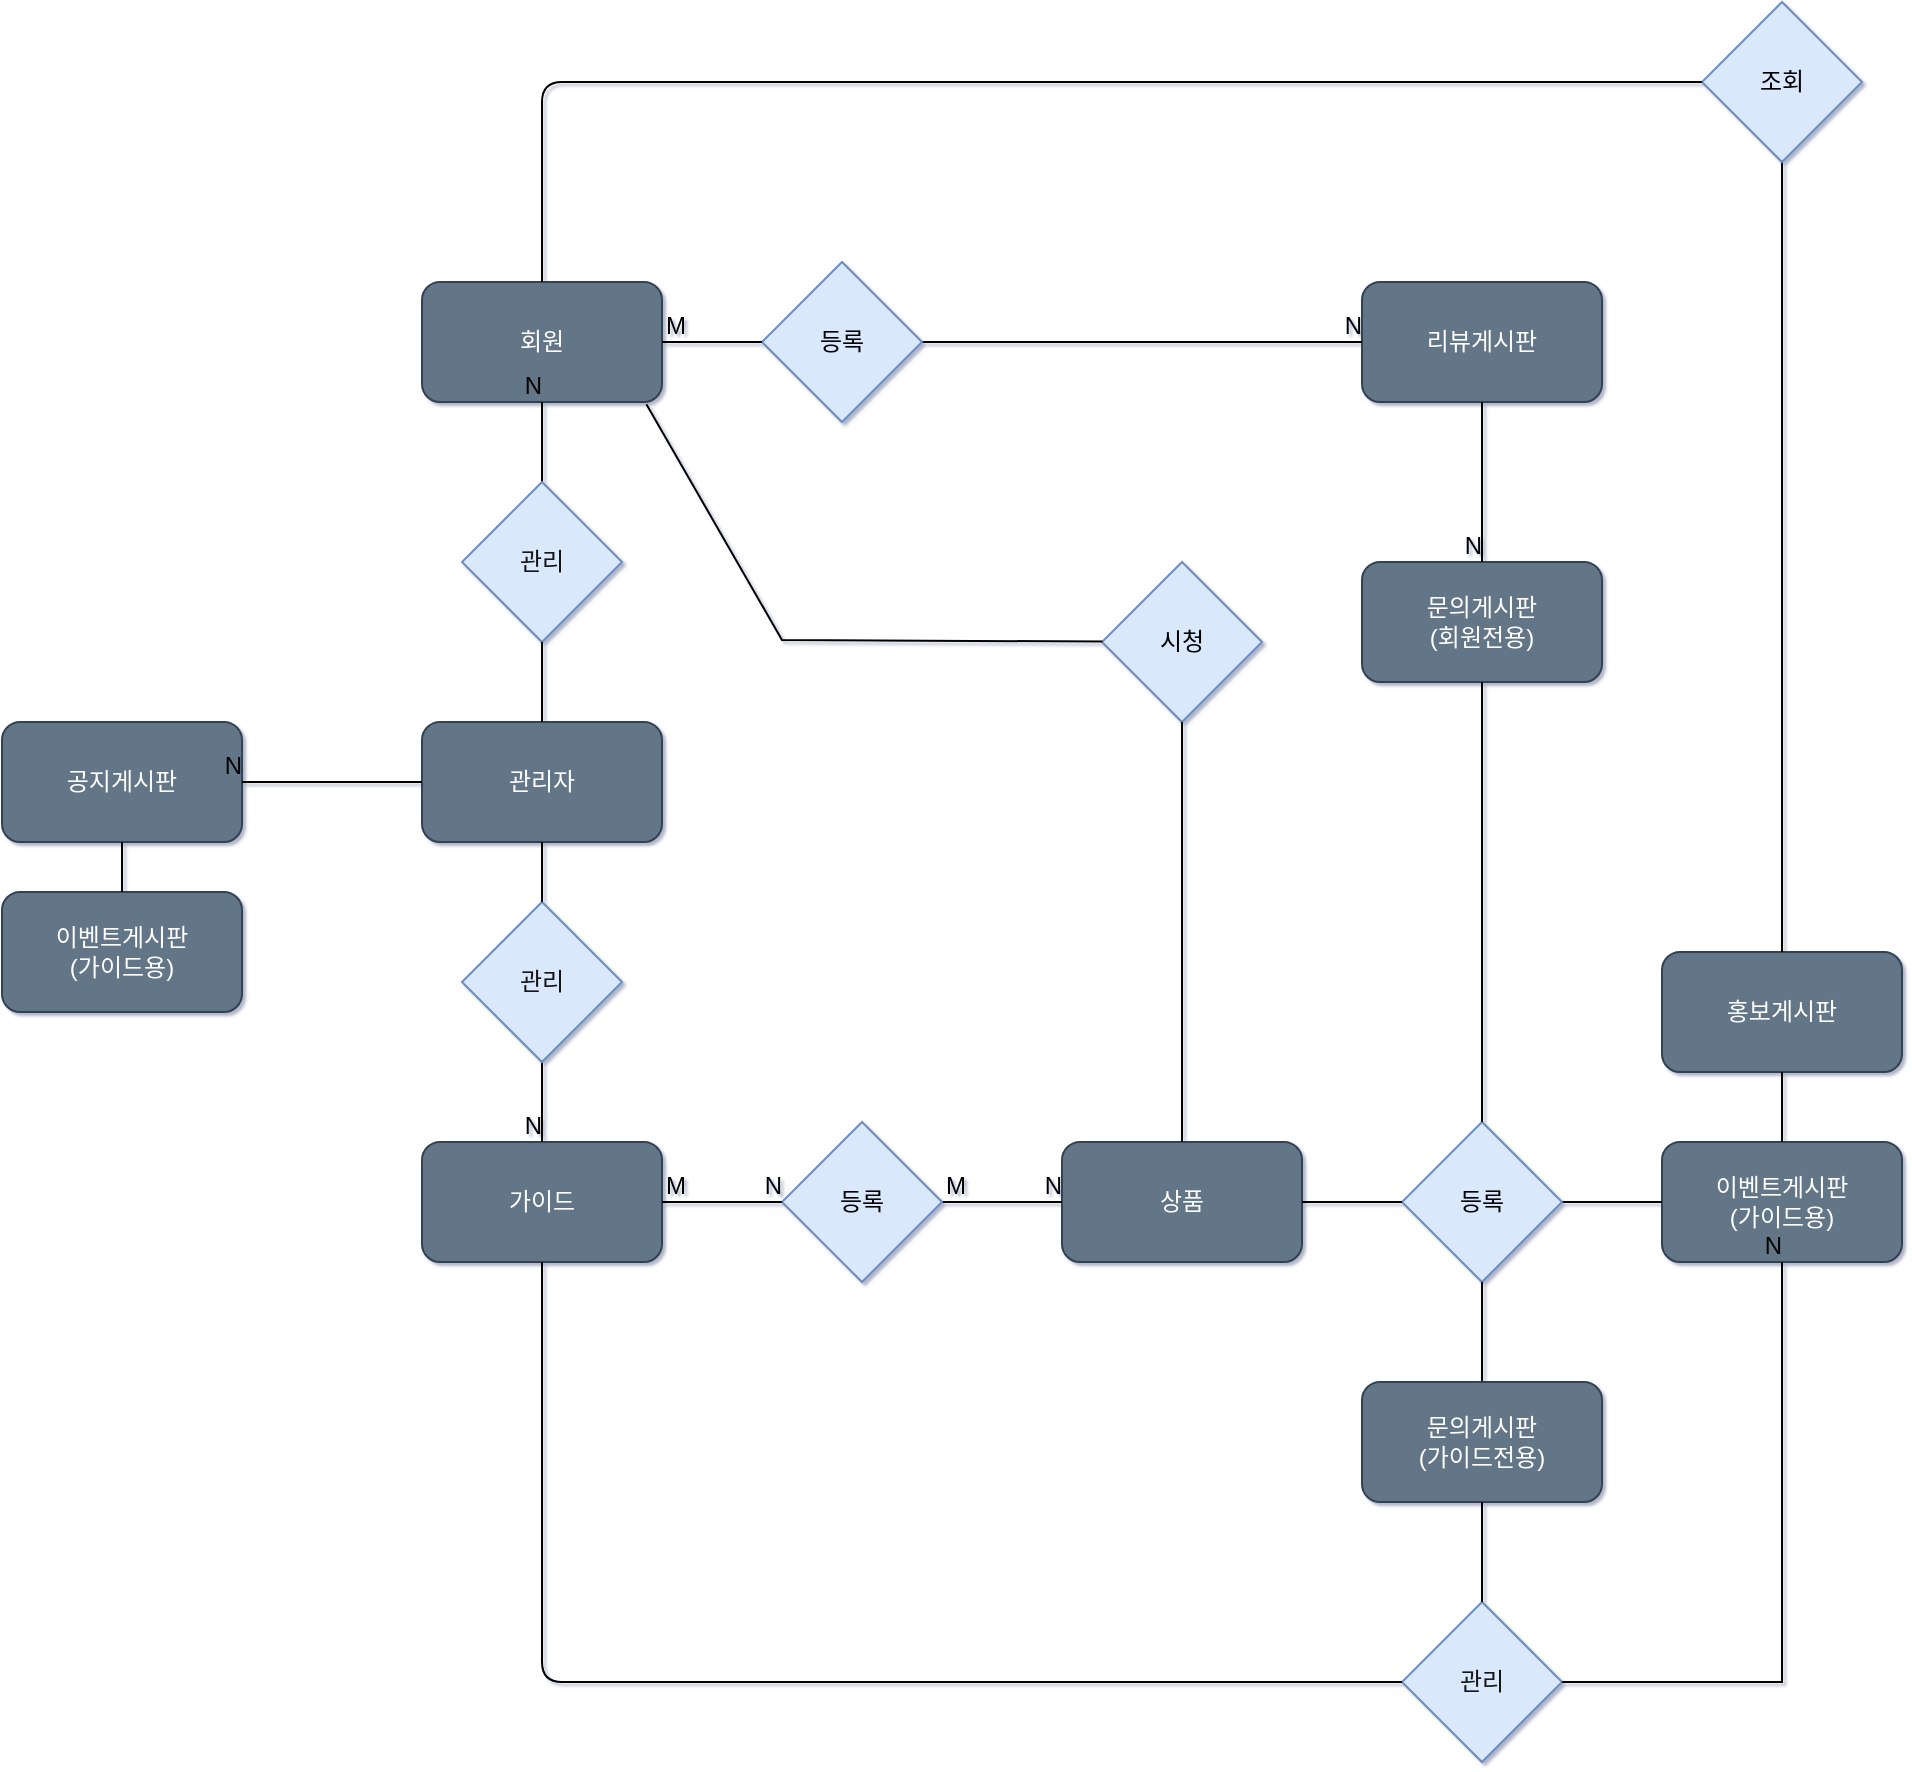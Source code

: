 <mxfile version="14.4.2" type="device"><diagram id="C5RBs43oDa-KdzZeNtuy" name="Page-1"><mxGraphModel dx="2012" dy="688" grid="1" gridSize="10" guides="1" tooltips="1" connect="1" arrows="1" fold="1" page="1" pageScale="1" pageWidth="827" pageHeight="1169" math="0" shadow="1"><root><mxCell id="WIyWlLk6GJQsqaUBKTNV-0"/><mxCell id="WIyWlLk6GJQsqaUBKTNV-1" parent="WIyWlLk6GJQsqaUBKTNV-0"/><mxCell id="WIyWlLk6GJQsqaUBKTNV-3" value="회원" style="rounded=1;whiteSpace=wrap;html=1;fontSize=12;glass=0;strokeWidth=1;shadow=0;fillColor=#647687;strokeColor=#314354;fontColor=#ffffff;" parent="WIyWlLk6GJQsqaUBKTNV-1" vertex="1"><mxGeometry x="20" y="220" width="120" height="60" as="geometry"/></mxCell><mxCell id="WIyWlLk6GJQsqaUBKTNV-7" value="상품" style="rounded=1;whiteSpace=wrap;html=1;fontSize=12;glass=0;strokeWidth=1;shadow=0;fillColor=#647687;strokeColor=#314354;fontColor=#ffffff;" parent="WIyWlLk6GJQsqaUBKTNV-1" vertex="1"><mxGeometry x="340" y="650" width="120" height="60" as="geometry"/></mxCell><mxCell id="WIyWlLk6GJQsqaUBKTNV-11" value="가이드&lt;br&gt;" style="rounded=1;whiteSpace=wrap;html=1;fontSize=12;glass=0;strokeWidth=1;shadow=0;fillColor=#647687;strokeColor=#314354;fontColor=#ffffff;" parent="WIyWlLk6GJQsqaUBKTNV-1" vertex="1"><mxGeometry x="20" y="650" width="120" height="60" as="geometry"/></mxCell><mxCell id="WIyWlLk6GJQsqaUBKTNV-12" value="관리자" style="rounded=1;whiteSpace=wrap;html=1;fontSize=12;glass=0;strokeWidth=1;shadow=0;fillColor=#647687;strokeColor=#314354;fontColor=#ffffff;" parent="WIyWlLk6GJQsqaUBKTNV-1" vertex="1"><mxGeometry x="20" y="440" width="120" height="60" as="geometry"/></mxCell><mxCell id="CaP29bIpwGXFLH-tpeit-2" value="문의게시판&lt;br&gt;(회원전용)" style="rounded=1;whiteSpace=wrap;html=1;fillColor=#647687;strokeColor=#314354;fontColor=#ffffff;" parent="WIyWlLk6GJQsqaUBKTNV-1" vertex="1"><mxGeometry x="490" y="360" width="120" height="60" as="geometry"/></mxCell><mxCell id="CaP29bIpwGXFLH-tpeit-3" value="리뷰게시판" style="rounded=1;whiteSpace=wrap;html=1;fillColor=#647687;strokeColor=#314354;fontColor=#ffffff;" parent="WIyWlLk6GJQsqaUBKTNV-1" vertex="1"><mxGeometry x="490" y="220" width="120" height="60" as="geometry"/></mxCell><mxCell id="CaP29bIpwGXFLH-tpeit-5" value="홍보게시판" style="rounded=1;whiteSpace=wrap;html=1;fillColor=#647687;strokeColor=#314354;fontColor=#ffffff;" parent="WIyWlLk6GJQsqaUBKTNV-1" vertex="1"><mxGeometry x="640" y="555" width="120" height="60" as="geometry"/></mxCell><mxCell id="CaP29bIpwGXFLH-tpeit-6" value="이벤트게시판&lt;br&gt;(가이드용)" style="rounded=1;whiteSpace=wrap;html=1;fillColor=#647687;strokeColor=#314354;fontColor=#ffffff;" parent="WIyWlLk6GJQsqaUBKTNV-1" vertex="1"><mxGeometry x="640" y="650" width="120" height="60" as="geometry"/></mxCell><mxCell id="CaP29bIpwGXFLH-tpeit-7" value="공지게시판" style="rounded=1;whiteSpace=wrap;html=1;fillColor=#647687;strokeColor=#314354;fontColor=#ffffff;" parent="WIyWlLk6GJQsqaUBKTNV-1" vertex="1"><mxGeometry x="-190" y="440" width="120" height="60" as="geometry"/></mxCell><mxCell id="TOlbWyofQu3LmVoRZZbY-7" value="" style="endArrow=none;html=1;fontColor=#0A0A0A;exitX=1;exitY=0.5;exitDx=0;exitDy=0;entryX=0;entryY=0.5;entryDx=0;entryDy=0;" edge="1" parent="WIyWlLk6GJQsqaUBKTNV-1" source="TOlbWyofQu3LmVoRZZbY-16" target="CaP29bIpwGXFLH-tpeit-6"><mxGeometry width="50" height="50" relative="1" as="geometry"><mxPoint x="300" y="390" as="sourcePoint"/><mxPoint x="300" y="280" as="targetPoint"/></mxGeometry></mxCell><mxCell id="TOlbWyofQu3LmVoRZZbY-16" value="&lt;font color=&quot;#000000&quot;&gt;등록&lt;/font&gt;" style="rhombus;whiteSpace=wrap;html=1;fillColor=#dae8fc;strokeColor=#6c8ebf;" vertex="1" parent="WIyWlLk6GJQsqaUBKTNV-1"><mxGeometry x="510" y="640" width="80" height="80" as="geometry"/></mxCell><mxCell id="TOlbWyofQu3LmVoRZZbY-17" value="" style="endArrow=none;html=1;fontColor=#0A0A0A;exitX=1;exitY=0.5;exitDx=0;exitDy=0;entryX=0;entryY=0.5;entryDx=0;entryDy=0;" edge="1" parent="WIyWlLk6GJQsqaUBKTNV-1" source="WIyWlLk6GJQsqaUBKTNV-7" target="TOlbWyofQu3LmVoRZZbY-16"><mxGeometry width="50" height="50" relative="1" as="geometry"><mxPoint x="474" y="670" as="sourcePoint"/><mxPoint x="534.0" y="500" as="targetPoint"/></mxGeometry></mxCell><mxCell id="TOlbWyofQu3LmVoRZZbY-20" value="" style="endArrow=none;html=1;fontColor=#0A0A0A;exitX=0.5;exitY=1;exitDx=0;exitDy=0;entryX=0.5;entryY=0;entryDx=0;entryDy=0;" edge="1" parent="WIyWlLk6GJQsqaUBKTNV-1" target="TOlbWyofQu3LmVoRZZbY-62" source="TOlbWyofQu3LmVoRZZbY-16"><mxGeometry width="50" height="50" relative="1" as="geometry"><mxPoint x="484" y="680" as="sourcePoint"/><mxPoint x="540" y="790" as="targetPoint"/></mxGeometry></mxCell><mxCell id="TOlbWyofQu3LmVoRZZbY-21" value="" style="endArrow=none;html=1;fontColor=#0A0A0A;exitX=0.5;exitY=1;exitDx=0;exitDy=0;entryX=0.5;entryY=0;entryDx=0;entryDy=0;" edge="1" parent="WIyWlLk6GJQsqaUBKTNV-1" source="TOlbWyofQu3LmVoRZZbY-60" target="CaP29bIpwGXFLH-tpeit-5"><mxGeometry width="50" height="50" relative="1" as="geometry"><mxPoint x="700" y="380" as="sourcePoint"/><mxPoint x="490" y="490" as="targetPoint"/></mxGeometry></mxCell><mxCell id="TOlbWyofQu3LmVoRZZbY-23" value="" style="endArrow=none;html=1;fontColor=#0A0A0A;entryX=0.5;entryY=1;entryDx=0;entryDy=0;exitX=0.5;exitY=0;exitDx=0;exitDy=0;" edge="1" parent="WIyWlLk6GJQsqaUBKTNV-1" target="CaP29bIpwGXFLH-tpeit-2" source="TOlbWyofQu3LmVoRZZbY-16"><mxGeometry width="50" height="50" relative="1" as="geometry"><mxPoint x="244" y="650" as="sourcePoint"/><mxPoint x="290" y="610" as="targetPoint"/></mxGeometry></mxCell><mxCell id="TOlbWyofQu3LmVoRZZbY-29" value="" style="endArrow=none;html=1;rounded=0;fontColor=#000000;exitX=1;exitY=0.5;exitDx=0;exitDy=0;entryX=0;entryY=0.5;entryDx=0;entryDy=0;" edge="1" parent="WIyWlLk6GJQsqaUBKTNV-1" source="TOlbWyofQu3LmVoRZZbY-25" target="CaP29bIpwGXFLH-tpeit-3"><mxGeometry relative="1" as="geometry"><mxPoint x="340" y="440" as="sourcePoint"/><mxPoint x="460" y="190" as="targetPoint"/></mxGeometry></mxCell><mxCell id="TOlbWyofQu3LmVoRZZbY-31" value="N" style="resizable=0;html=1;align=right;verticalAlign=bottom;" connectable="0" vertex="1" parent="TOlbWyofQu3LmVoRZZbY-29"><mxGeometry x="1" relative="1" as="geometry"/></mxCell><mxCell id="TOlbWyofQu3LmVoRZZbY-25" value="등록" style="rhombus;whiteSpace=wrap;html=1;fillColor=#dae8fc;strokeColor=#6c8ebf;fontColor=#000000;" vertex="1" parent="WIyWlLk6GJQsqaUBKTNV-1"><mxGeometry x="190" y="210" width="80" height="80" as="geometry"/></mxCell><mxCell id="TOlbWyofQu3LmVoRZZbY-32" value="" style="endArrow=none;html=1;rounded=0;fontColor=#000000;exitX=1;exitY=0.5;exitDx=0;exitDy=0;entryX=0;entryY=0.5;entryDx=0;entryDy=0;" edge="1" parent="WIyWlLk6GJQsqaUBKTNV-1" source="WIyWlLk6GJQsqaUBKTNV-3" target="TOlbWyofQu3LmVoRZZbY-25"><mxGeometry relative="1" as="geometry"><mxPoint x="140" y="250" as="sourcePoint"/><mxPoint x="630" y="250" as="targetPoint"/></mxGeometry></mxCell><mxCell id="TOlbWyofQu3LmVoRZZbY-33" value="M" style="resizable=0;html=1;align=left;verticalAlign=bottom;" connectable="0" vertex="1" parent="TOlbWyofQu3LmVoRZZbY-32"><mxGeometry x="-1" relative="1" as="geometry"/></mxCell><mxCell id="TOlbWyofQu3LmVoRZZbY-39" value="" style="endArrow=none;html=1;rounded=0;fontColor=#000000;exitX=0.5;exitY=0;exitDx=0;exitDy=0;entryX=0.5;entryY=1;entryDx=0;entryDy=0;" edge="1" parent="WIyWlLk6GJQsqaUBKTNV-1" source="TOlbWyofQu3LmVoRZZbY-8" target="WIyWlLk6GJQsqaUBKTNV-3"><mxGeometry relative="1" as="geometry"><mxPoint x="340" y="440" as="sourcePoint"/><mxPoint x="500" y="440" as="targetPoint"/></mxGeometry></mxCell><mxCell id="TOlbWyofQu3LmVoRZZbY-41" value="N" style="resizable=0;html=1;align=right;verticalAlign=bottom;" connectable="0" vertex="1" parent="TOlbWyofQu3LmVoRZZbY-39"><mxGeometry x="1" relative="1" as="geometry"/></mxCell><mxCell id="TOlbWyofQu3LmVoRZZbY-8" value="&lt;font color=&quot;#121212&quot;&gt;관리&lt;/font&gt;" style="rhombus;whiteSpace=wrap;html=1;fillColor=#dae8fc;strokeColor=#6c8ebf;" vertex="1" parent="WIyWlLk6GJQsqaUBKTNV-1"><mxGeometry x="40" y="320" width="80" height="80" as="geometry"/></mxCell><mxCell id="TOlbWyofQu3LmVoRZZbY-42" value="" style="endArrow=none;html=1;rounded=0;fontColor=#000000;exitX=0.5;exitY=1;exitDx=0;exitDy=0;entryX=0.5;entryY=0;entryDx=0;entryDy=0;" edge="1" parent="WIyWlLk6GJQsqaUBKTNV-1" source="TOlbWyofQu3LmVoRZZbY-8" target="WIyWlLk6GJQsqaUBKTNV-12"><mxGeometry relative="1" as="geometry"><mxPoint x="140" y="430" as="sourcePoint"/><mxPoint x="170" y="410" as="targetPoint"/></mxGeometry></mxCell><mxCell id="TOlbWyofQu3LmVoRZZbY-45" value="" style="endArrow=none;html=1;rounded=0;fontColor=#000000;entryX=0.5;entryY=0;entryDx=0;entryDy=0;exitX=0.5;exitY=1;exitDx=0;exitDy=0;" edge="1" parent="WIyWlLk6GJQsqaUBKTNV-1" source="TOlbWyofQu3LmVoRZZbY-10" target="WIyWlLk6GJQsqaUBKTNV-11"><mxGeometry relative="1" as="geometry"><mxPoint x="160" y="520" as="sourcePoint"/><mxPoint x="170" y="620" as="targetPoint"/></mxGeometry></mxCell><mxCell id="TOlbWyofQu3LmVoRZZbY-46" value="N" style="resizable=0;html=1;align=right;verticalAlign=bottom;" connectable="0" vertex="1" parent="TOlbWyofQu3LmVoRZZbY-45"><mxGeometry x="1" relative="1" as="geometry"/></mxCell><mxCell id="TOlbWyofQu3LmVoRZZbY-10" value="&lt;font color=&quot;#121212&quot;&gt;관리&lt;/font&gt;" style="rhombus;whiteSpace=wrap;html=1;fillColor=#dae8fc;strokeColor=#6c8ebf;" vertex="1" parent="WIyWlLk6GJQsqaUBKTNV-1"><mxGeometry x="40" y="530" width="80" height="80" as="geometry"/></mxCell><mxCell id="TOlbWyofQu3LmVoRZZbY-50" value="" style="endArrow=none;html=1;rounded=0;fontColor=#000000;exitX=0.5;exitY=0;exitDx=0;exitDy=0;entryX=0.5;entryY=1;entryDx=0;entryDy=0;" edge="1" parent="WIyWlLk6GJQsqaUBKTNV-1" source="TOlbWyofQu3LmVoRZZbY-10" target="WIyWlLk6GJQsqaUBKTNV-12"><mxGeometry relative="1" as="geometry"><mxPoint x="340" y="500" as="sourcePoint"/><mxPoint x="500" y="500" as="targetPoint"/></mxGeometry></mxCell><mxCell id="TOlbWyofQu3LmVoRZZbY-51" value="" style="endArrow=none;html=1;rounded=0;fontColor=#000000;entryX=1;entryY=0.5;entryDx=0;entryDy=0;exitX=0;exitY=0.5;exitDx=0;exitDy=0;" edge="1" parent="WIyWlLk6GJQsqaUBKTNV-1" source="WIyWlLk6GJQsqaUBKTNV-12" target="CaP29bIpwGXFLH-tpeit-7"><mxGeometry relative="1" as="geometry"><mxPoint x="340" y="500" as="sourcePoint"/><mxPoint x="-80" y="360" as="targetPoint"/></mxGeometry></mxCell><mxCell id="TOlbWyofQu3LmVoRZZbY-52" value="N" style="resizable=0;html=1;align=right;verticalAlign=bottom;" connectable="0" vertex="1" parent="TOlbWyofQu3LmVoRZZbY-51"><mxGeometry x="1" relative="1" as="geometry"/></mxCell><mxCell id="TOlbWyofQu3LmVoRZZbY-53" value="" style="endArrow=none;html=1;rounded=0;fontColor=#000000;entryX=0;entryY=0.5;entryDx=0;entryDy=0;exitX=1;exitY=0.5;exitDx=0;exitDy=0;" edge="1" parent="WIyWlLk6GJQsqaUBKTNV-1" source="TOlbWyofQu3LmVoRZZbY-14" target="WIyWlLk6GJQsqaUBKTNV-7"><mxGeometry relative="1" as="geometry"><mxPoint x="170" y="630" as="sourcePoint"/><mxPoint x="310" y="610" as="targetPoint"/></mxGeometry></mxCell><mxCell id="TOlbWyofQu3LmVoRZZbY-54" value="M" style="resizable=0;html=1;align=left;verticalAlign=bottom;" connectable="0" vertex="1" parent="TOlbWyofQu3LmVoRZZbY-53"><mxGeometry x="-1" relative="1" as="geometry"/></mxCell><mxCell id="TOlbWyofQu3LmVoRZZbY-55" value="N" style="resizable=0;html=1;align=right;verticalAlign=bottom;" connectable="0" vertex="1" parent="TOlbWyofQu3LmVoRZZbY-53"><mxGeometry x="1" relative="1" as="geometry"/></mxCell><mxCell id="TOlbWyofQu3LmVoRZZbY-14" value="&lt;font color=&quot;#000000&quot;&gt;등록&lt;/font&gt;" style="rhombus;whiteSpace=wrap;html=1;fillColor=#dae8fc;strokeColor=#6c8ebf;" vertex="1" parent="WIyWlLk6GJQsqaUBKTNV-1"><mxGeometry x="200" y="640" width="80" height="80" as="geometry"/></mxCell><mxCell id="TOlbWyofQu3LmVoRZZbY-56" value="" style="endArrow=none;html=1;rounded=0;fontColor=#000000;entryX=0;entryY=0.5;entryDx=0;entryDy=0;exitX=1;exitY=0.5;exitDx=0;exitDy=0;" edge="1" parent="WIyWlLk6GJQsqaUBKTNV-1" source="WIyWlLk6GJQsqaUBKTNV-11" target="TOlbWyofQu3LmVoRZZbY-14"><mxGeometry relative="1" as="geometry"><mxPoint x="140" y="680" as="sourcePoint"/><mxPoint x="354" y="680" as="targetPoint"/></mxGeometry></mxCell><mxCell id="TOlbWyofQu3LmVoRZZbY-57" value="M" style="resizable=0;html=1;align=left;verticalAlign=bottom;" connectable="0" vertex="1" parent="TOlbWyofQu3LmVoRZZbY-56"><mxGeometry x="-1" relative="1" as="geometry"/></mxCell><mxCell id="TOlbWyofQu3LmVoRZZbY-58" value="N" style="resizable=0;html=1;align=right;verticalAlign=bottom;" connectable="0" vertex="1" parent="TOlbWyofQu3LmVoRZZbY-56"><mxGeometry x="1" relative="1" as="geometry"/></mxCell><mxCell id="TOlbWyofQu3LmVoRZZbY-60" value="조회" style="rhombus;whiteSpace=wrap;html=1;fillColor=#dae8fc;strokeColor=#6c8ebf;fontColor=#000000;" vertex="1" parent="WIyWlLk6GJQsqaUBKTNV-1"><mxGeometry x="660" y="80" width="80" height="80" as="geometry"/></mxCell><mxCell id="TOlbWyofQu3LmVoRZZbY-61" value="" style="endArrow=none;html=1;fontColor=#0A0A0A;entryX=0;entryY=0.5;entryDx=0;entryDy=0;exitX=0.5;exitY=0;exitDx=0;exitDy=0;" edge="1" parent="WIyWlLk6GJQsqaUBKTNV-1" source="WIyWlLk6GJQsqaUBKTNV-3" target="TOlbWyofQu3LmVoRZZbY-60"><mxGeometry width="50" height="50" relative="1" as="geometry"><mxPoint x="710" y="400" as="sourcePoint"/><mxPoint x="696" y="314" as="targetPoint"/><Array as="points"><mxPoint x="80" y="120"/></Array></mxGeometry></mxCell><mxCell id="TOlbWyofQu3LmVoRZZbY-62" value="문의게시판&lt;br&gt;(가이드전용)" style="rounded=1;whiteSpace=wrap;html=1;fillColor=#647687;strokeColor=#314354;fontColor=#ffffff;" vertex="1" parent="WIyWlLk6GJQsqaUBKTNV-1"><mxGeometry x="490" y="770" width="120" height="60" as="geometry"/></mxCell><mxCell id="TOlbWyofQu3LmVoRZZbY-63" value="" style="endArrow=none;html=1;fontColor=#000000;exitX=0.5;exitY=0;exitDx=0;exitDy=0;" edge="1" parent="WIyWlLk6GJQsqaUBKTNV-1" source="CaP29bIpwGXFLH-tpeit-6" target="CaP29bIpwGXFLH-tpeit-5"><mxGeometry width="50" height="50" relative="1" as="geometry"><mxPoint x="390" y="530" as="sourcePoint"/><mxPoint x="440" y="480" as="targetPoint"/></mxGeometry></mxCell><mxCell id="TOlbWyofQu3LmVoRZZbY-64" value="이벤트게시판&lt;br&gt;(가이드용)" style="rounded=1;whiteSpace=wrap;html=1;fillColor=#647687;strokeColor=#314354;fontColor=#ffffff;" vertex="1" parent="WIyWlLk6GJQsqaUBKTNV-1"><mxGeometry x="-190" y="525" width="120" height="60" as="geometry"/></mxCell><mxCell id="TOlbWyofQu3LmVoRZZbY-65" value="" style="endArrow=none;html=1;rounded=0;fontColor=#000000;exitX=0.5;exitY=1;exitDx=0;exitDy=0;entryX=0.5;entryY=0;entryDx=0;entryDy=0;" edge="1" parent="WIyWlLk6GJQsqaUBKTNV-1" source="CaP29bIpwGXFLH-tpeit-3" target="CaP29bIpwGXFLH-tpeit-2"><mxGeometry relative="1" as="geometry"><mxPoint x="380" y="359.58" as="sourcePoint"/><mxPoint x="540" y="359.58" as="targetPoint"/></mxGeometry></mxCell><mxCell id="TOlbWyofQu3LmVoRZZbY-66" value="N" style="resizable=0;html=1;align=right;verticalAlign=bottom;" connectable="0" vertex="1" parent="TOlbWyofQu3LmVoRZZbY-65"><mxGeometry x="1" relative="1" as="geometry"/></mxCell><mxCell id="TOlbWyofQu3LmVoRZZbY-67" value="" style="endArrow=none;html=1;rounded=0;fontColor=#000000;exitX=0.5;exitY=0;exitDx=0;exitDy=0;entryX=0.5;entryY=1;entryDx=0;entryDy=0;" edge="1" parent="WIyWlLk6GJQsqaUBKTNV-1" source="TOlbWyofQu3LmVoRZZbY-64" target="CaP29bIpwGXFLH-tpeit-7"><mxGeometry relative="1" as="geometry"><mxPoint x="340" y="500" as="sourcePoint"/><mxPoint x="500" y="500" as="targetPoint"/></mxGeometry></mxCell><mxCell id="TOlbWyofQu3LmVoRZZbY-68" value="&lt;font color=&quot;#121212&quot;&gt;관리&lt;/font&gt;" style="rhombus;whiteSpace=wrap;html=1;fillColor=#dae8fc;strokeColor=#6c8ebf;" vertex="1" parent="WIyWlLk6GJQsqaUBKTNV-1"><mxGeometry x="510" y="880" width="80" height="80" as="geometry"/></mxCell><mxCell id="TOlbWyofQu3LmVoRZZbY-78" value="" style="endArrow=none;html=1;fontColor=#000000;exitX=0;exitY=0.5;exitDx=0;exitDy=0;entryX=0.5;entryY=1;entryDx=0;entryDy=0;" edge="1" parent="WIyWlLk6GJQsqaUBKTNV-1" source="TOlbWyofQu3LmVoRZZbY-68" target="WIyWlLk6GJQsqaUBKTNV-11"><mxGeometry width="50" height="50" relative="1" as="geometry"><mxPoint x="390" y="670" as="sourcePoint"/><mxPoint x="440" y="620" as="targetPoint"/><Array as="points"><mxPoint x="80" y="920"/></Array></mxGeometry></mxCell><mxCell id="TOlbWyofQu3LmVoRZZbY-79" value="" style="endArrow=none;html=1;fontColor=#000000;entryX=0.5;entryY=1;entryDx=0;entryDy=0;" edge="1" parent="WIyWlLk6GJQsqaUBKTNV-1" source="TOlbWyofQu3LmVoRZZbY-68" target="TOlbWyofQu3LmVoRZZbY-62"><mxGeometry width="50" height="50" relative="1" as="geometry"><mxPoint x="390" y="670" as="sourcePoint"/><mxPoint x="440" y="620" as="targetPoint"/></mxGeometry></mxCell><mxCell id="TOlbWyofQu3LmVoRZZbY-80" value="" style="endArrow=none;html=1;rounded=0;fontColor=#000000;entryX=0.5;entryY=1;entryDx=0;entryDy=0;exitX=1;exitY=0.5;exitDx=0;exitDy=0;" edge="1" parent="WIyWlLk6GJQsqaUBKTNV-1" source="TOlbWyofQu3LmVoRZZbY-68" target="CaP29bIpwGXFLH-tpeit-6"><mxGeometry relative="1" as="geometry"><mxPoint x="560" y="870" as="sourcePoint"/><mxPoint x="720" y="870" as="targetPoint"/><Array as="points"><mxPoint x="700" y="920"/></Array></mxGeometry></mxCell><mxCell id="TOlbWyofQu3LmVoRZZbY-81" value="N" style="resizable=0;html=1;align=right;verticalAlign=bottom;" connectable="0" vertex="1" parent="TOlbWyofQu3LmVoRZZbY-80"><mxGeometry x="1" relative="1" as="geometry"/></mxCell><mxCell id="TOlbWyofQu3LmVoRZZbY-83" value="시청" style="rhombus;whiteSpace=wrap;html=1;fillColor=#dae8fc;strokeColor=#6c8ebf;fontColor=#000000;" vertex="1" parent="WIyWlLk6GJQsqaUBKTNV-1"><mxGeometry x="360" y="360" width="80" height="80" as="geometry"/></mxCell><mxCell id="TOlbWyofQu3LmVoRZZbY-85" value="" style="endArrow=none;html=1;rounded=0;fontColor=#000000;exitX=0.935;exitY=1.019;exitDx=0;exitDy=0;exitPerimeter=0;" edge="1" parent="WIyWlLk6GJQsqaUBKTNV-1" source="WIyWlLk6GJQsqaUBKTNV-3" target="TOlbWyofQu3LmVoRZZbY-83"><mxGeometry relative="1" as="geometry"><mxPoint x="340" y="420" as="sourcePoint"/><mxPoint x="500" y="420" as="targetPoint"/><Array as="points"><mxPoint x="200" y="399"/></Array></mxGeometry></mxCell><mxCell id="TOlbWyofQu3LmVoRZZbY-86" value="" style="endArrow=none;html=1;rounded=0;fontColor=#000000;exitX=0.5;exitY=1;exitDx=0;exitDy=0;entryX=0.5;entryY=0;entryDx=0;entryDy=0;" edge="1" parent="WIyWlLk6GJQsqaUBKTNV-1" source="TOlbWyofQu3LmVoRZZbY-83" target="WIyWlLk6GJQsqaUBKTNV-7"><mxGeometry relative="1" as="geometry"><mxPoint x="360.0" y="500.0" as="sourcePoint"/><mxPoint x="527.312" y="659.348" as="targetPoint"/></mxGeometry></mxCell></root></mxGraphModel></diagram></mxfile>